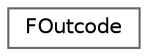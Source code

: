 digraph "Graphical Class Hierarchy"
{
 // INTERACTIVE_SVG=YES
 // LATEX_PDF_SIZE
  bgcolor="transparent";
  edge [fontname=Helvetica,fontsize=10,labelfontname=Helvetica,labelfontsize=10];
  node [fontname=Helvetica,fontsize=10,shape=box,height=0.2,width=0.4];
  rankdir="LR";
  Node0 [id="Node000000",label="FOutcode",height=0.2,width=0.4,color="grey40", fillcolor="white", style="filled",URL="$d4/d17/structFOutcode.html",tooltip="Encapsulates the inside and/or outside state of an intersection test."];
}
